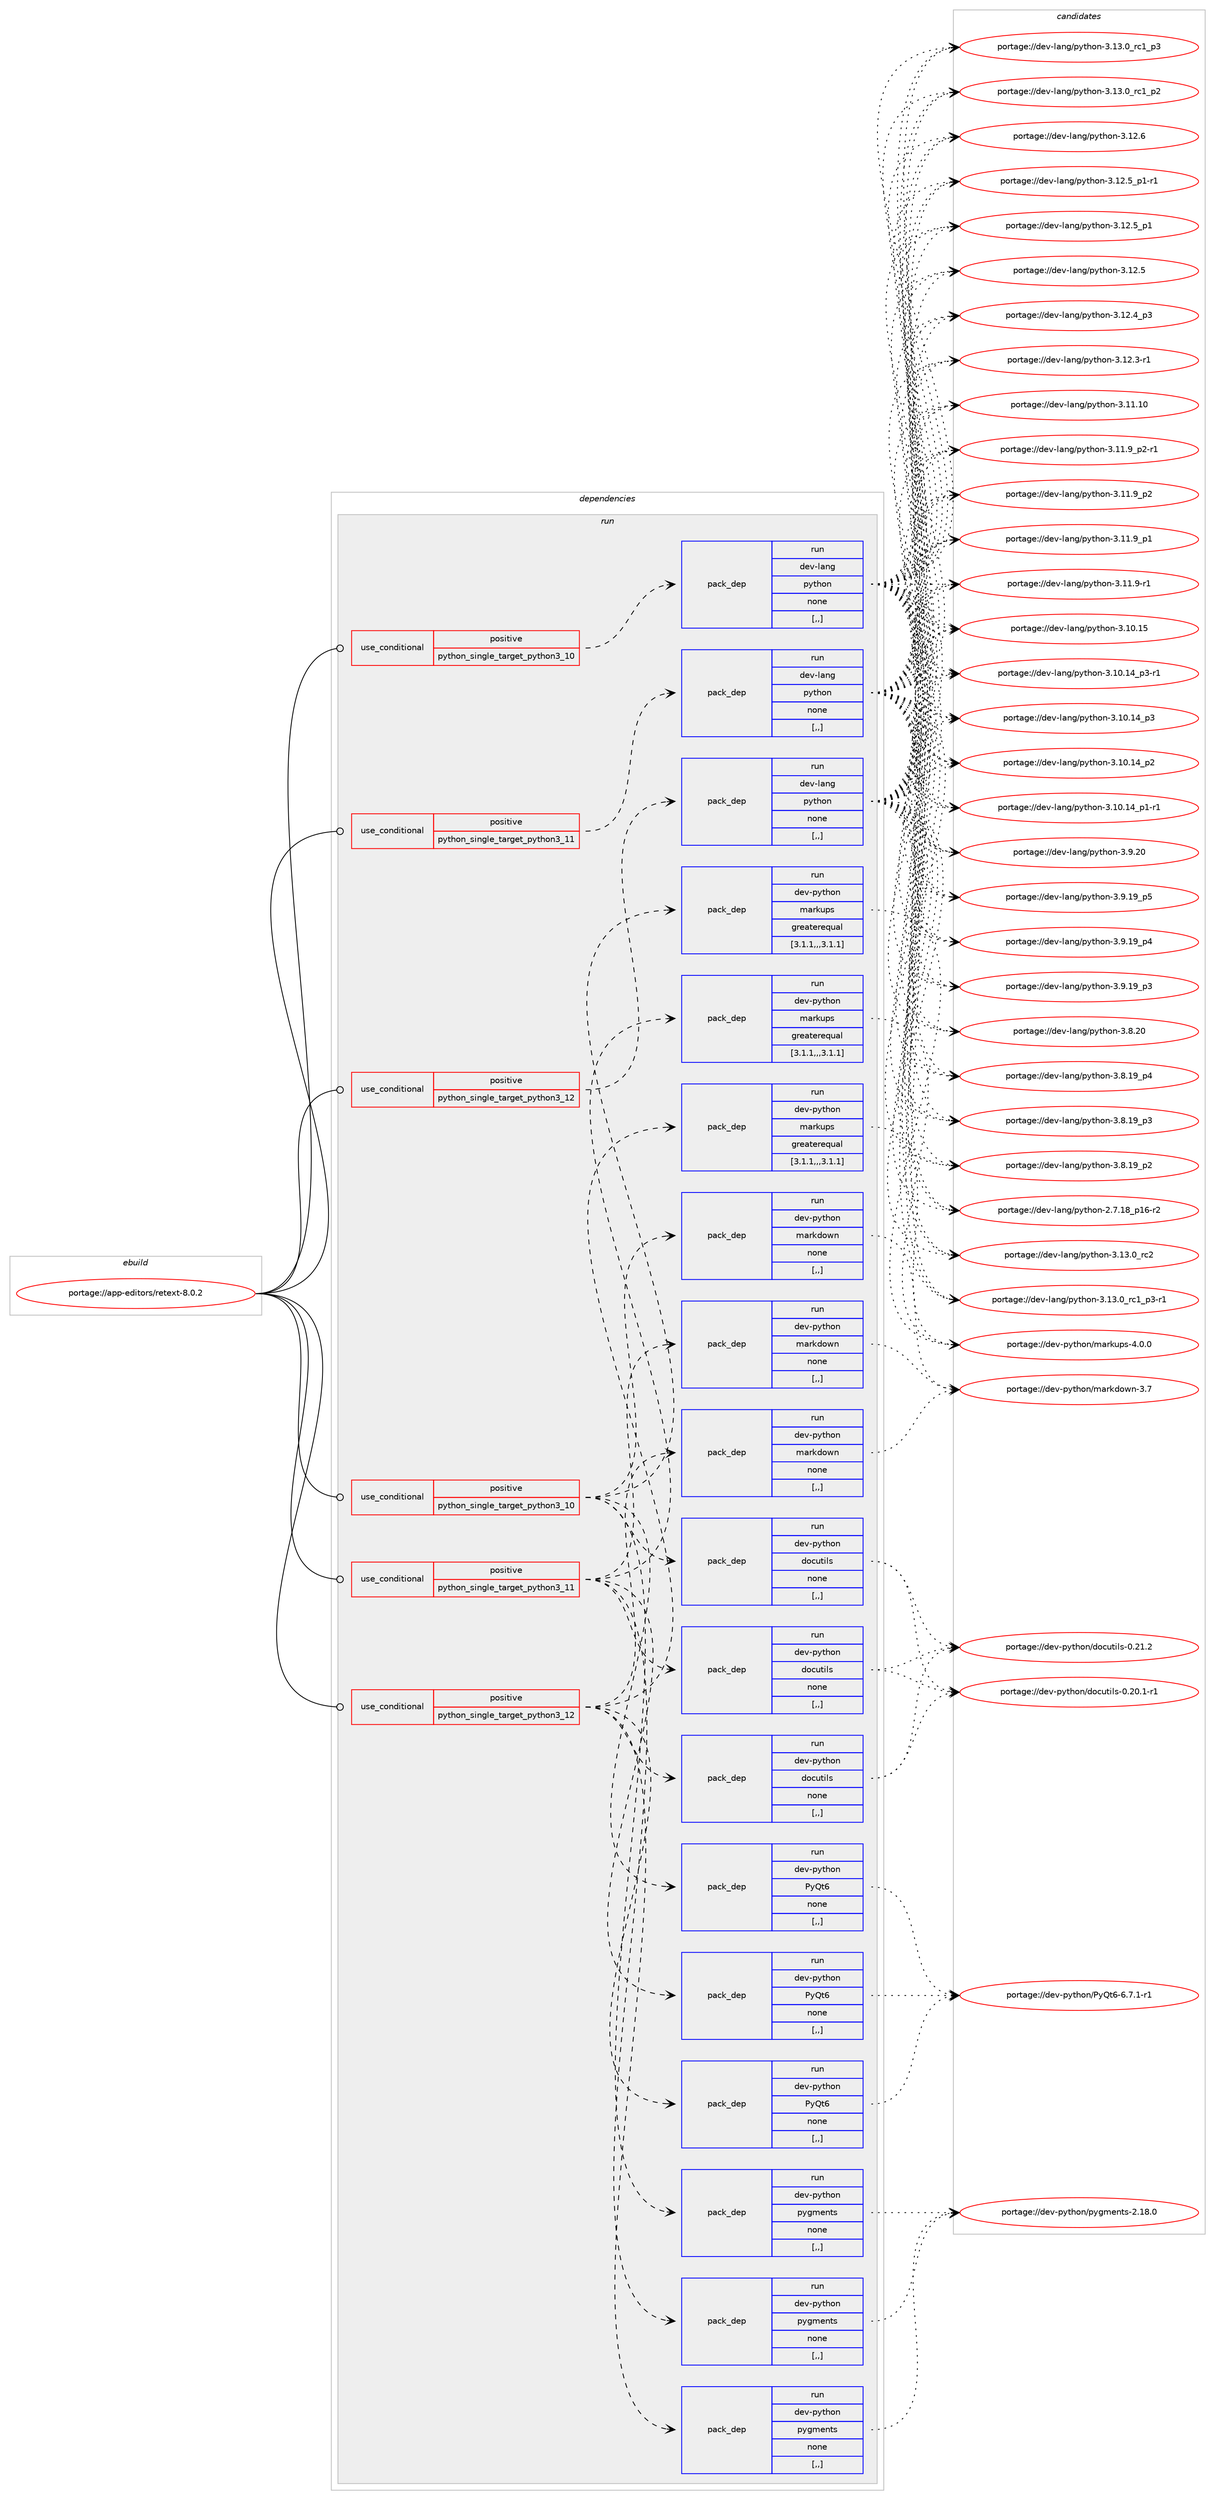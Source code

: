 digraph prolog {

# *************
# Graph options
# *************

newrank=true;
concentrate=true;
compound=true;
graph [rankdir=LR,fontname=Helvetica,fontsize=10,ranksep=1.5];#, ranksep=2.5, nodesep=0.2];
edge  [arrowhead=vee];
node  [fontname=Helvetica,fontsize=10];

# **********
# The ebuild
# **********

subgraph cluster_leftcol {
color=gray;
label=<<i>ebuild</i>>;
id [label="portage://app-editors/retext-8.0.2", color=red, width=4, href="../app-editors/retext-8.0.2.svg"];
}

# ****************
# The dependencies
# ****************

subgraph cluster_midcol {
color=gray;
label=<<i>dependencies</i>>;
subgraph cluster_compile {
fillcolor="#eeeeee";
style=filled;
label=<<i>compile</i>>;
}
subgraph cluster_compileandrun {
fillcolor="#eeeeee";
style=filled;
label=<<i>compile and run</i>>;
}
subgraph cluster_run {
fillcolor="#eeeeee";
style=filled;
label=<<i>run</i>>;
subgraph cond135578 {
dependency514490 [label=<<TABLE BORDER="0" CELLBORDER="1" CELLSPACING="0" CELLPADDING="4"><TR><TD ROWSPAN="3" CELLPADDING="10">use_conditional</TD></TR><TR><TD>positive</TD></TR><TR><TD>python_single_target_python3_10</TD></TR></TABLE>>, shape=none, color=red];
subgraph pack375192 {
dependency514491 [label=<<TABLE BORDER="0" CELLBORDER="1" CELLSPACING="0" CELLPADDING="4" WIDTH="220"><TR><TD ROWSPAN="6" CELLPADDING="30">pack_dep</TD></TR><TR><TD WIDTH="110">run</TD></TR><TR><TD>dev-lang</TD></TR><TR><TD>python</TD></TR><TR><TD>none</TD></TR><TR><TD>[,,]</TD></TR></TABLE>>, shape=none, color=blue];
}
dependency514490:e -> dependency514491:w [weight=20,style="dashed",arrowhead="vee"];
}
id:e -> dependency514490:w [weight=20,style="solid",arrowhead="odot"];
subgraph cond135579 {
dependency514492 [label=<<TABLE BORDER="0" CELLBORDER="1" CELLSPACING="0" CELLPADDING="4"><TR><TD ROWSPAN="3" CELLPADDING="10">use_conditional</TD></TR><TR><TD>positive</TD></TR><TR><TD>python_single_target_python3_10</TD></TR></TABLE>>, shape=none, color=red];
subgraph pack375193 {
dependency514493 [label=<<TABLE BORDER="0" CELLBORDER="1" CELLSPACING="0" CELLPADDING="4" WIDTH="220"><TR><TD ROWSPAN="6" CELLPADDING="30">pack_dep</TD></TR><TR><TD WIDTH="110">run</TD></TR><TR><TD>dev-python</TD></TR><TR><TD>docutils</TD></TR><TR><TD>none</TD></TR><TR><TD>[,,]</TD></TR></TABLE>>, shape=none, color=blue];
}
dependency514492:e -> dependency514493:w [weight=20,style="dashed",arrowhead="vee"];
subgraph pack375194 {
dependency514494 [label=<<TABLE BORDER="0" CELLBORDER="1" CELLSPACING="0" CELLPADDING="4" WIDTH="220"><TR><TD ROWSPAN="6" CELLPADDING="30">pack_dep</TD></TR><TR><TD WIDTH="110">run</TD></TR><TR><TD>dev-python</TD></TR><TR><TD>markdown</TD></TR><TR><TD>none</TD></TR><TR><TD>[,,]</TD></TR></TABLE>>, shape=none, color=blue];
}
dependency514492:e -> dependency514494:w [weight=20,style="dashed",arrowhead="vee"];
subgraph pack375195 {
dependency514495 [label=<<TABLE BORDER="0" CELLBORDER="1" CELLSPACING="0" CELLPADDING="4" WIDTH="220"><TR><TD ROWSPAN="6" CELLPADDING="30">pack_dep</TD></TR><TR><TD WIDTH="110">run</TD></TR><TR><TD>dev-python</TD></TR><TR><TD>markups</TD></TR><TR><TD>greaterequal</TD></TR><TR><TD>[3.1.1,,,3.1.1]</TD></TR></TABLE>>, shape=none, color=blue];
}
dependency514492:e -> dependency514495:w [weight=20,style="dashed",arrowhead="vee"];
subgraph pack375196 {
dependency514496 [label=<<TABLE BORDER="0" CELLBORDER="1" CELLSPACING="0" CELLPADDING="4" WIDTH="220"><TR><TD ROWSPAN="6" CELLPADDING="30">pack_dep</TD></TR><TR><TD WIDTH="110">run</TD></TR><TR><TD>dev-python</TD></TR><TR><TD>pygments</TD></TR><TR><TD>none</TD></TR><TR><TD>[,,]</TD></TR></TABLE>>, shape=none, color=blue];
}
dependency514492:e -> dependency514496:w [weight=20,style="dashed",arrowhead="vee"];
subgraph pack375197 {
dependency514497 [label=<<TABLE BORDER="0" CELLBORDER="1" CELLSPACING="0" CELLPADDING="4" WIDTH="220"><TR><TD ROWSPAN="6" CELLPADDING="30">pack_dep</TD></TR><TR><TD WIDTH="110">run</TD></TR><TR><TD>dev-python</TD></TR><TR><TD>PyQt6</TD></TR><TR><TD>none</TD></TR><TR><TD>[,,]</TD></TR></TABLE>>, shape=none, color=blue];
}
dependency514492:e -> dependency514497:w [weight=20,style="dashed",arrowhead="vee"];
}
id:e -> dependency514492:w [weight=20,style="solid",arrowhead="odot"];
subgraph cond135580 {
dependency514498 [label=<<TABLE BORDER="0" CELLBORDER="1" CELLSPACING="0" CELLPADDING="4"><TR><TD ROWSPAN="3" CELLPADDING="10">use_conditional</TD></TR><TR><TD>positive</TD></TR><TR><TD>python_single_target_python3_11</TD></TR></TABLE>>, shape=none, color=red];
subgraph pack375198 {
dependency514499 [label=<<TABLE BORDER="0" CELLBORDER="1" CELLSPACING="0" CELLPADDING="4" WIDTH="220"><TR><TD ROWSPAN="6" CELLPADDING="30">pack_dep</TD></TR><TR><TD WIDTH="110">run</TD></TR><TR><TD>dev-lang</TD></TR><TR><TD>python</TD></TR><TR><TD>none</TD></TR><TR><TD>[,,]</TD></TR></TABLE>>, shape=none, color=blue];
}
dependency514498:e -> dependency514499:w [weight=20,style="dashed",arrowhead="vee"];
}
id:e -> dependency514498:w [weight=20,style="solid",arrowhead="odot"];
subgraph cond135581 {
dependency514500 [label=<<TABLE BORDER="0" CELLBORDER="1" CELLSPACING="0" CELLPADDING="4"><TR><TD ROWSPAN="3" CELLPADDING="10">use_conditional</TD></TR><TR><TD>positive</TD></TR><TR><TD>python_single_target_python3_11</TD></TR></TABLE>>, shape=none, color=red];
subgraph pack375199 {
dependency514501 [label=<<TABLE BORDER="0" CELLBORDER="1" CELLSPACING="0" CELLPADDING="4" WIDTH="220"><TR><TD ROWSPAN="6" CELLPADDING="30">pack_dep</TD></TR><TR><TD WIDTH="110">run</TD></TR><TR><TD>dev-python</TD></TR><TR><TD>docutils</TD></TR><TR><TD>none</TD></TR><TR><TD>[,,]</TD></TR></TABLE>>, shape=none, color=blue];
}
dependency514500:e -> dependency514501:w [weight=20,style="dashed",arrowhead="vee"];
subgraph pack375200 {
dependency514502 [label=<<TABLE BORDER="0" CELLBORDER="1" CELLSPACING="0" CELLPADDING="4" WIDTH="220"><TR><TD ROWSPAN="6" CELLPADDING="30">pack_dep</TD></TR><TR><TD WIDTH="110">run</TD></TR><TR><TD>dev-python</TD></TR><TR><TD>markdown</TD></TR><TR><TD>none</TD></TR><TR><TD>[,,]</TD></TR></TABLE>>, shape=none, color=blue];
}
dependency514500:e -> dependency514502:w [weight=20,style="dashed",arrowhead="vee"];
subgraph pack375201 {
dependency514503 [label=<<TABLE BORDER="0" CELLBORDER="1" CELLSPACING="0" CELLPADDING="4" WIDTH="220"><TR><TD ROWSPAN="6" CELLPADDING="30">pack_dep</TD></TR><TR><TD WIDTH="110">run</TD></TR><TR><TD>dev-python</TD></TR><TR><TD>markups</TD></TR><TR><TD>greaterequal</TD></TR><TR><TD>[3.1.1,,,3.1.1]</TD></TR></TABLE>>, shape=none, color=blue];
}
dependency514500:e -> dependency514503:w [weight=20,style="dashed",arrowhead="vee"];
subgraph pack375202 {
dependency514504 [label=<<TABLE BORDER="0" CELLBORDER="1" CELLSPACING="0" CELLPADDING="4" WIDTH="220"><TR><TD ROWSPAN="6" CELLPADDING="30">pack_dep</TD></TR><TR><TD WIDTH="110">run</TD></TR><TR><TD>dev-python</TD></TR><TR><TD>pygments</TD></TR><TR><TD>none</TD></TR><TR><TD>[,,]</TD></TR></TABLE>>, shape=none, color=blue];
}
dependency514500:e -> dependency514504:w [weight=20,style="dashed",arrowhead="vee"];
subgraph pack375203 {
dependency514505 [label=<<TABLE BORDER="0" CELLBORDER="1" CELLSPACING="0" CELLPADDING="4" WIDTH="220"><TR><TD ROWSPAN="6" CELLPADDING="30">pack_dep</TD></TR><TR><TD WIDTH="110">run</TD></TR><TR><TD>dev-python</TD></TR><TR><TD>PyQt6</TD></TR><TR><TD>none</TD></TR><TR><TD>[,,]</TD></TR></TABLE>>, shape=none, color=blue];
}
dependency514500:e -> dependency514505:w [weight=20,style="dashed",arrowhead="vee"];
}
id:e -> dependency514500:w [weight=20,style="solid",arrowhead="odot"];
subgraph cond135582 {
dependency514506 [label=<<TABLE BORDER="0" CELLBORDER="1" CELLSPACING="0" CELLPADDING="4"><TR><TD ROWSPAN="3" CELLPADDING="10">use_conditional</TD></TR><TR><TD>positive</TD></TR><TR><TD>python_single_target_python3_12</TD></TR></TABLE>>, shape=none, color=red];
subgraph pack375204 {
dependency514507 [label=<<TABLE BORDER="0" CELLBORDER="1" CELLSPACING="0" CELLPADDING="4" WIDTH="220"><TR><TD ROWSPAN="6" CELLPADDING="30">pack_dep</TD></TR><TR><TD WIDTH="110">run</TD></TR><TR><TD>dev-lang</TD></TR><TR><TD>python</TD></TR><TR><TD>none</TD></TR><TR><TD>[,,]</TD></TR></TABLE>>, shape=none, color=blue];
}
dependency514506:e -> dependency514507:w [weight=20,style="dashed",arrowhead="vee"];
}
id:e -> dependency514506:w [weight=20,style="solid",arrowhead="odot"];
subgraph cond135583 {
dependency514508 [label=<<TABLE BORDER="0" CELLBORDER="1" CELLSPACING="0" CELLPADDING="4"><TR><TD ROWSPAN="3" CELLPADDING="10">use_conditional</TD></TR><TR><TD>positive</TD></TR><TR><TD>python_single_target_python3_12</TD></TR></TABLE>>, shape=none, color=red];
subgraph pack375205 {
dependency514509 [label=<<TABLE BORDER="0" CELLBORDER="1" CELLSPACING="0" CELLPADDING="4" WIDTH="220"><TR><TD ROWSPAN="6" CELLPADDING="30">pack_dep</TD></TR><TR><TD WIDTH="110">run</TD></TR><TR><TD>dev-python</TD></TR><TR><TD>docutils</TD></TR><TR><TD>none</TD></TR><TR><TD>[,,]</TD></TR></TABLE>>, shape=none, color=blue];
}
dependency514508:e -> dependency514509:w [weight=20,style="dashed",arrowhead="vee"];
subgraph pack375206 {
dependency514510 [label=<<TABLE BORDER="0" CELLBORDER="1" CELLSPACING="0" CELLPADDING="4" WIDTH="220"><TR><TD ROWSPAN="6" CELLPADDING="30">pack_dep</TD></TR><TR><TD WIDTH="110">run</TD></TR><TR><TD>dev-python</TD></TR><TR><TD>markdown</TD></TR><TR><TD>none</TD></TR><TR><TD>[,,]</TD></TR></TABLE>>, shape=none, color=blue];
}
dependency514508:e -> dependency514510:w [weight=20,style="dashed",arrowhead="vee"];
subgraph pack375207 {
dependency514511 [label=<<TABLE BORDER="0" CELLBORDER="1" CELLSPACING="0" CELLPADDING="4" WIDTH="220"><TR><TD ROWSPAN="6" CELLPADDING="30">pack_dep</TD></TR><TR><TD WIDTH="110">run</TD></TR><TR><TD>dev-python</TD></TR><TR><TD>markups</TD></TR><TR><TD>greaterequal</TD></TR><TR><TD>[3.1.1,,,3.1.1]</TD></TR></TABLE>>, shape=none, color=blue];
}
dependency514508:e -> dependency514511:w [weight=20,style="dashed",arrowhead="vee"];
subgraph pack375208 {
dependency514512 [label=<<TABLE BORDER="0" CELLBORDER="1" CELLSPACING="0" CELLPADDING="4" WIDTH="220"><TR><TD ROWSPAN="6" CELLPADDING="30">pack_dep</TD></TR><TR><TD WIDTH="110">run</TD></TR><TR><TD>dev-python</TD></TR><TR><TD>pygments</TD></TR><TR><TD>none</TD></TR><TR><TD>[,,]</TD></TR></TABLE>>, shape=none, color=blue];
}
dependency514508:e -> dependency514512:w [weight=20,style="dashed",arrowhead="vee"];
subgraph pack375209 {
dependency514513 [label=<<TABLE BORDER="0" CELLBORDER="1" CELLSPACING="0" CELLPADDING="4" WIDTH="220"><TR><TD ROWSPAN="6" CELLPADDING="30">pack_dep</TD></TR><TR><TD WIDTH="110">run</TD></TR><TR><TD>dev-python</TD></TR><TR><TD>PyQt6</TD></TR><TR><TD>none</TD></TR><TR><TD>[,,]</TD></TR></TABLE>>, shape=none, color=blue];
}
dependency514508:e -> dependency514513:w [weight=20,style="dashed",arrowhead="vee"];
}
id:e -> dependency514508:w [weight=20,style="solid",arrowhead="odot"];
}
}

# **************
# The candidates
# **************

subgraph cluster_choices {
rank=same;
color=gray;
label=<<i>candidates</i>>;

subgraph choice375192 {
color=black;
nodesep=1;
choice10010111845108971101034711212111610411111045514649514648951149950 [label="portage://dev-lang/python-3.13.0_rc2", color=red, width=4,href="../dev-lang/python-3.13.0_rc2.svg"];
choice1001011184510897110103471121211161041111104551464951464895114994995112514511449 [label="portage://dev-lang/python-3.13.0_rc1_p3-r1", color=red, width=4,href="../dev-lang/python-3.13.0_rc1_p3-r1.svg"];
choice100101118451089711010347112121116104111110455146495146489511499499511251 [label="portage://dev-lang/python-3.13.0_rc1_p3", color=red, width=4,href="../dev-lang/python-3.13.0_rc1_p3.svg"];
choice100101118451089711010347112121116104111110455146495146489511499499511250 [label="portage://dev-lang/python-3.13.0_rc1_p2", color=red, width=4,href="../dev-lang/python-3.13.0_rc1_p2.svg"];
choice10010111845108971101034711212111610411111045514649504654 [label="portage://dev-lang/python-3.12.6", color=red, width=4,href="../dev-lang/python-3.12.6.svg"];
choice1001011184510897110103471121211161041111104551464950465395112494511449 [label="portage://dev-lang/python-3.12.5_p1-r1", color=red, width=4,href="../dev-lang/python-3.12.5_p1-r1.svg"];
choice100101118451089711010347112121116104111110455146495046539511249 [label="portage://dev-lang/python-3.12.5_p1", color=red, width=4,href="../dev-lang/python-3.12.5_p1.svg"];
choice10010111845108971101034711212111610411111045514649504653 [label="portage://dev-lang/python-3.12.5", color=red, width=4,href="../dev-lang/python-3.12.5.svg"];
choice100101118451089711010347112121116104111110455146495046529511251 [label="portage://dev-lang/python-3.12.4_p3", color=red, width=4,href="../dev-lang/python-3.12.4_p3.svg"];
choice100101118451089711010347112121116104111110455146495046514511449 [label="portage://dev-lang/python-3.12.3-r1", color=red, width=4,href="../dev-lang/python-3.12.3-r1.svg"];
choice1001011184510897110103471121211161041111104551464949464948 [label="portage://dev-lang/python-3.11.10", color=red, width=4,href="../dev-lang/python-3.11.10.svg"];
choice1001011184510897110103471121211161041111104551464949465795112504511449 [label="portage://dev-lang/python-3.11.9_p2-r1", color=red, width=4,href="../dev-lang/python-3.11.9_p2-r1.svg"];
choice100101118451089711010347112121116104111110455146494946579511250 [label="portage://dev-lang/python-3.11.9_p2", color=red, width=4,href="../dev-lang/python-3.11.9_p2.svg"];
choice100101118451089711010347112121116104111110455146494946579511249 [label="portage://dev-lang/python-3.11.9_p1", color=red, width=4,href="../dev-lang/python-3.11.9_p1.svg"];
choice100101118451089711010347112121116104111110455146494946574511449 [label="portage://dev-lang/python-3.11.9-r1", color=red, width=4,href="../dev-lang/python-3.11.9-r1.svg"];
choice1001011184510897110103471121211161041111104551464948464953 [label="portage://dev-lang/python-3.10.15", color=red, width=4,href="../dev-lang/python-3.10.15.svg"];
choice100101118451089711010347112121116104111110455146494846495295112514511449 [label="portage://dev-lang/python-3.10.14_p3-r1", color=red, width=4,href="../dev-lang/python-3.10.14_p3-r1.svg"];
choice10010111845108971101034711212111610411111045514649484649529511251 [label="portage://dev-lang/python-3.10.14_p3", color=red, width=4,href="../dev-lang/python-3.10.14_p3.svg"];
choice10010111845108971101034711212111610411111045514649484649529511250 [label="portage://dev-lang/python-3.10.14_p2", color=red, width=4,href="../dev-lang/python-3.10.14_p2.svg"];
choice100101118451089711010347112121116104111110455146494846495295112494511449 [label="portage://dev-lang/python-3.10.14_p1-r1", color=red, width=4,href="../dev-lang/python-3.10.14_p1-r1.svg"];
choice10010111845108971101034711212111610411111045514657465048 [label="portage://dev-lang/python-3.9.20", color=red, width=4,href="../dev-lang/python-3.9.20.svg"];
choice100101118451089711010347112121116104111110455146574649579511253 [label="portage://dev-lang/python-3.9.19_p5", color=red, width=4,href="../dev-lang/python-3.9.19_p5.svg"];
choice100101118451089711010347112121116104111110455146574649579511252 [label="portage://dev-lang/python-3.9.19_p4", color=red, width=4,href="../dev-lang/python-3.9.19_p4.svg"];
choice100101118451089711010347112121116104111110455146574649579511251 [label="portage://dev-lang/python-3.9.19_p3", color=red, width=4,href="../dev-lang/python-3.9.19_p3.svg"];
choice10010111845108971101034711212111610411111045514656465048 [label="portage://dev-lang/python-3.8.20", color=red, width=4,href="../dev-lang/python-3.8.20.svg"];
choice100101118451089711010347112121116104111110455146564649579511252 [label="portage://dev-lang/python-3.8.19_p4", color=red, width=4,href="../dev-lang/python-3.8.19_p4.svg"];
choice100101118451089711010347112121116104111110455146564649579511251 [label="portage://dev-lang/python-3.8.19_p3", color=red, width=4,href="../dev-lang/python-3.8.19_p3.svg"];
choice100101118451089711010347112121116104111110455146564649579511250 [label="portage://dev-lang/python-3.8.19_p2", color=red, width=4,href="../dev-lang/python-3.8.19_p2.svg"];
choice100101118451089711010347112121116104111110455046554649569511249544511450 [label="portage://dev-lang/python-2.7.18_p16-r2", color=red, width=4,href="../dev-lang/python-2.7.18_p16-r2.svg"];
dependency514491:e -> choice10010111845108971101034711212111610411111045514649514648951149950:w [style=dotted,weight="100"];
dependency514491:e -> choice1001011184510897110103471121211161041111104551464951464895114994995112514511449:w [style=dotted,weight="100"];
dependency514491:e -> choice100101118451089711010347112121116104111110455146495146489511499499511251:w [style=dotted,weight="100"];
dependency514491:e -> choice100101118451089711010347112121116104111110455146495146489511499499511250:w [style=dotted,weight="100"];
dependency514491:e -> choice10010111845108971101034711212111610411111045514649504654:w [style=dotted,weight="100"];
dependency514491:e -> choice1001011184510897110103471121211161041111104551464950465395112494511449:w [style=dotted,weight="100"];
dependency514491:e -> choice100101118451089711010347112121116104111110455146495046539511249:w [style=dotted,weight="100"];
dependency514491:e -> choice10010111845108971101034711212111610411111045514649504653:w [style=dotted,weight="100"];
dependency514491:e -> choice100101118451089711010347112121116104111110455146495046529511251:w [style=dotted,weight="100"];
dependency514491:e -> choice100101118451089711010347112121116104111110455146495046514511449:w [style=dotted,weight="100"];
dependency514491:e -> choice1001011184510897110103471121211161041111104551464949464948:w [style=dotted,weight="100"];
dependency514491:e -> choice1001011184510897110103471121211161041111104551464949465795112504511449:w [style=dotted,weight="100"];
dependency514491:e -> choice100101118451089711010347112121116104111110455146494946579511250:w [style=dotted,weight="100"];
dependency514491:e -> choice100101118451089711010347112121116104111110455146494946579511249:w [style=dotted,weight="100"];
dependency514491:e -> choice100101118451089711010347112121116104111110455146494946574511449:w [style=dotted,weight="100"];
dependency514491:e -> choice1001011184510897110103471121211161041111104551464948464953:w [style=dotted,weight="100"];
dependency514491:e -> choice100101118451089711010347112121116104111110455146494846495295112514511449:w [style=dotted,weight="100"];
dependency514491:e -> choice10010111845108971101034711212111610411111045514649484649529511251:w [style=dotted,weight="100"];
dependency514491:e -> choice10010111845108971101034711212111610411111045514649484649529511250:w [style=dotted,weight="100"];
dependency514491:e -> choice100101118451089711010347112121116104111110455146494846495295112494511449:w [style=dotted,weight="100"];
dependency514491:e -> choice10010111845108971101034711212111610411111045514657465048:w [style=dotted,weight="100"];
dependency514491:e -> choice100101118451089711010347112121116104111110455146574649579511253:w [style=dotted,weight="100"];
dependency514491:e -> choice100101118451089711010347112121116104111110455146574649579511252:w [style=dotted,weight="100"];
dependency514491:e -> choice100101118451089711010347112121116104111110455146574649579511251:w [style=dotted,weight="100"];
dependency514491:e -> choice10010111845108971101034711212111610411111045514656465048:w [style=dotted,weight="100"];
dependency514491:e -> choice100101118451089711010347112121116104111110455146564649579511252:w [style=dotted,weight="100"];
dependency514491:e -> choice100101118451089711010347112121116104111110455146564649579511251:w [style=dotted,weight="100"];
dependency514491:e -> choice100101118451089711010347112121116104111110455146564649579511250:w [style=dotted,weight="100"];
dependency514491:e -> choice100101118451089711010347112121116104111110455046554649569511249544511450:w [style=dotted,weight="100"];
}
subgraph choice375193 {
color=black;
nodesep=1;
choice10010111845112121116104111110471001119911711610510811545484650494650 [label="portage://dev-python/docutils-0.21.2", color=red, width=4,href="../dev-python/docutils-0.21.2.svg"];
choice100101118451121211161041111104710011199117116105108115454846504846494511449 [label="portage://dev-python/docutils-0.20.1-r1", color=red, width=4,href="../dev-python/docutils-0.20.1-r1.svg"];
dependency514493:e -> choice10010111845112121116104111110471001119911711610510811545484650494650:w [style=dotted,weight="100"];
dependency514493:e -> choice100101118451121211161041111104710011199117116105108115454846504846494511449:w [style=dotted,weight="100"];
}
subgraph choice375194 {
color=black;
nodesep=1;
choice10010111845112121116104111110471099711410710011111911045514655 [label="portage://dev-python/markdown-3.7", color=red, width=4,href="../dev-python/markdown-3.7.svg"];
dependency514494:e -> choice10010111845112121116104111110471099711410710011111911045514655:w [style=dotted,weight="100"];
}
subgraph choice375195 {
color=black;
nodesep=1;
choice100101118451121211161041111104710997114107117112115455246484648 [label="portage://dev-python/markups-4.0.0", color=red, width=4,href="../dev-python/markups-4.0.0.svg"];
dependency514495:e -> choice100101118451121211161041111104710997114107117112115455246484648:w [style=dotted,weight="100"];
}
subgraph choice375196 {
color=black;
nodesep=1;
choice100101118451121211161041111104711212110310910111011611545504649564648 [label="portage://dev-python/pygments-2.18.0", color=red, width=4,href="../dev-python/pygments-2.18.0.svg"];
dependency514496:e -> choice100101118451121211161041111104711212110310910111011611545504649564648:w [style=dotted,weight="100"];
}
subgraph choice375197 {
color=black;
nodesep=1;
choice10010111845112121116104111110478012181116544554465546494511449 [label="portage://dev-python/PyQt6-6.7.1-r1", color=red, width=4,href="../dev-python/PyQt6-6.7.1-r1.svg"];
dependency514497:e -> choice10010111845112121116104111110478012181116544554465546494511449:w [style=dotted,weight="100"];
}
subgraph choice375198 {
color=black;
nodesep=1;
choice10010111845108971101034711212111610411111045514649514648951149950 [label="portage://dev-lang/python-3.13.0_rc2", color=red, width=4,href="../dev-lang/python-3.13.0_rc2.svg"];
choice1001011184510897110103471121211161041111104551464951464895114994995112514511449 [label="portage://dev-lang/python-3.13.0_rc1_p3-r1", color=red, width=4,href="../dev-lang/python-3.13.0_rc1_p3-r1.svg"];
choice100101118451089711010347112121116104111110455146495146489511499499511251 [label="portage://dev-lang/python-3.13.0_rc1_p3", color=red, width=4,href="../dev-lang/python-3.13.0_rc1_p3.svg"];
choice100101118451089711010347112121116104111110455146495146489511499499511250 [label="portage://dev-lang/python-3.13.0_rc1_p2", color=red, width=4,href="../dev-lang/python-3.13.0_rc1_p2.svg"];
choice10010111845108971101034711212111610411111045514649504654 [label="portage://dev-lang/python-3.12.6", color=red, width=4,href="../dev-lang/python-3.12.6.svg"];
choice1001011184510897110103471121211161041111104551464950465395112494511449 [label="portage://dev-lang/python-3.12.5_p1-r1", color=red, width=4,href="../dev-lang/python-3.12.5_p1-r1.svg"];
choice100101118451089711010347112121116104111110455146495046539511249 [label="portage://dev-lang/python-3.12.5_p1", color=red, width=4,href="../dev-lang/python-3.12.5_p1.svg"];
choice10010111845108971101034711212111610411111045514649504653 [label="portage://dev-lang/python-3.12.5", color=red, width=4,href="../dev-lang/python-3.12.5.svg"];
choice100101118451089711010347112121116104111110455146495046529511251 [label="portage://dev-lang/python-3.12.4_p3", color=red, width=4,href="../dev-lang/python-3.12.4_p3.svg"];
choice100101118451089711010347112121116104111110455146495046514511449 [label="portage://dev-lang/python-3.12.3-r1", color=red, width=4,href="../dev-lang/python-3.12.3-r1.svg"];
choice1001011184510897110103471121211161041111104551464949464948 [label="portage://dev-lang/python-3.11.10", color=red, width=4,href="../dev-lang/python-3.11.10.svg"];
choice1001011184510897110103471121211161041111104551464949465795112504511449 [label="portage://dev-lang/python-3.11.9_p2-r1", color=red, width=4,href="../dev-lang/python-3.11.9_p2-r1.svg"];
choice100101118451089711010347112121116104111110455146494946579511250 [label="portage://dev-lang/python-3.11.9_p2", color=red, width=4,href="../dev-lang/python-3.11.9_p2.svg"];
choice100101118451089711010347112121116104111110455146494946579511249 [label="portage://dev-lang/python-3.11.9_p1", color=red, width=4,href="../dev-lang/python-3.11.9_p1.svg"];
choice100101118451089711010347112121116104111110455146494946574511449 [label="portage://dev-lang/python-3.11.9-r1", color=red, width=4,href="../dev-lang/python-3.11.9-r1.svg"];
choice1001011184510897110103471121211161041111104551464948464953 [label="portage://dev-lang/python-3.10.15", color=red, width=4,href="../dev-lang/python-3.10.15.svg"];
choice100101118451089711010347112121116104111110455146494846495295112514511449 [label="portage://dev-lang/python-3.10.14_p3-r1", color=red, width=4,href="../dev-lang/python-3.10.14_p3-r1.svg"];
choice10010111845108971101034711212111610411111045514649484649529511251 [label="portage://dev-lang/python-3.10.14_p3", color=red, width=4,href="../dev-lang/python-3.10.14_p3.svg"];
choice10010111845108971101034711212111610411111045514649484649529511250 [label="portage://dev-lang/python-3.10.14_p2", color=red, width=4,href="../dev-lang/python-3.10.14_p2.svg"];
choice100101118451089711010347112121116104111110455146494846495295112494511449 [label="portage://dev-lang/python-3.10.14_p1-r1", color=red, width=4,href="../dev-lang/python-3.10.14_p1-r1.svg"];
choice10010111845108971101034711212111610411111045514657465048 [label="portage://dev-lang/python-3.9.20", color=red, width=4,href="../dev-lang/python-3.9.20.svg"];
choice100101118451089711010347112121116104111110455146574649579511253 [label="portage://dev-lang/python-3.9.19_p5", color=red, width=4,href="../dev-lang/python-3.9.19_p5.svg"];
choice100101118451089711010347112121116104111110455146574649579511252 [label="portage://dev-lang/python-3.9.19_p4", color=red, width=4,href="../dev-lang/python-3.9.19_p4.svg"];
choice100101118451089711010347112121116104111110455146574649579511251 [label="portage://dev-lang/python-3.9.19_p3", color=red, width=4,href="../dev-lang/python-3.9.19_p3.svg"];
choice10010111845108971101034711212111610411111045514656465048 [label="portage://dev-lang/python-3.8.20", color=red, width=4,href="../dev-lang/python-3.8.20.svg"];
choice100101118451089711010347112121116104111110455146564649579511252 [label="portage://dev-lang/python-3.8.19_p4", color=red, width=4,href="../dev-lang/python-3.8.19_p4.svg"];
choice100101118451089711010347112121116104111110455146564649579511251 [label="portage://dev-lang/python-3.8.19_p3", color=red, width=4,href="../dev-lang/python-3.8.19_p3.svg"];
choice100101118451089711010347112121116104111110455146564649579511250 [label="portage://dev-lang/python-3.8.19_p2", color=red, width=4,href="../dev-lang/python-3.8.19_p2.svg"];
choice100101118451089711010347112121116104111110455046554649569511249544511450 [label="portage://dev-lang/python-2.7.18_p16-r2", color=red, width=4,href="../dev-lang/python-2.7.18_p16-r2.svg"];
dependency514499:e -> choice10010111845108971101034711212111610411111045514649514648951149950:w [style=dotted,weight="100"];
dependency514499:e -> choice1001011184510897110103471121211161041111104551464951464895114994995112514511449:w [style=dotted,weight="100"];
dependency514499:e -> choice100101118451089711010347112121116104111110455146495146489511499499511251:w [style=dotted,weight="100"];
dependency514499:e -> choice100101118451089711010347112121116104111110455146495146489511499499511250:w [style=dotted,weight="100"];
dependency514499:e -> choice10010111845108971101034711212111610411111045514649504654:w [style=dotted,weight="100"];
dependency514499:e -> choice1001011184510897110103471121211161041111104551464950465395112494511449:w [style=dotted,weight="100"];
dependency514499:e -> choice100101118451089711010347112121116104111110455146495046539511249:w [style=dotted,weight="100"];
dependency514499:e -> choice10010111845108971101034711212111610411111045514649504653:w [style=dotted,weight="100"];
dependency514499:e -> choice100101118451089711010347112121116104111110455146495046529511251:w [style=dotted,weight="100"];
dependency514499:e -> choice100101118451089711010347112121116104111110455146495046514511449:w [style=dotted,weight="100"];
dependency514499:e -> choice1001011184510897110103471121211161041111104551464949464948:w [style=dotted,weight="100"];
dependency514499:e -> choice1001011184510897110103471121211161041111104551464949465795112504511449:w [style=dotted,weight="100"];
dependency514499:e -> choice100101118451089711010347112121116104111110455146494946579511250:w [style=dotted,weight="100"];
dependency514499:e -> choice100101118451089711010347112121116104111110455146494946579511249:w [style=dotted,weight="100"];
dependency514499:e -> choice100101118451089711010347112121116104111110455146494946574511449:w [style=dotted,weight="100"];
dependency514499:e -> choice1001011184510897110103471121211161041111104551464948464953:w [style=dotted,weight="100"];
dependency514499:e -> choice100101118451089711010347112121116104111110455146494846495295112514511449:w [style=dotted,weight="100"];
dependency514499:e -> choice10010111845108971101034711212111610411111045514649484649529511251:w [style=dotted,weight="100"];
dependency514499:e -> choice10010111845108971101034711212111610411111045514649484649529511250:w [style=dotted,weight="100"];
dependency514499:e -> choice100101118451089711010347112121116104111110455146494846495295112494511449:w [style=dotted,weight="100"];
dependency514499:e -> choice10010111845108971101034711212111610411111045514657465048:w [style=dotted,weight="100"];
dependency514499:e -> choice100101118451089711010347112121116104111110455146574649579511253:w [style=dotted,weight="100"];
dependency514499:e -> choice100101118451089711010347112121116104111110455146574649579511252:w [style=dotted,weight="100"];
dependency514499:e -> choice100101118451089711010347112121116104111110455146574649579511251:w [style=dotted,weight="100"];
dependency514499:e -> choice10010111845108971101034711212111610411111045514656465048:w [style=dotted,weight="100"];
dependency514499:e -> choice100101118451089711010347112121116104111110455146564649579511252:w [style=dotted,weight="100"];
dependency514499:e -> choice100101118451089711010347112121116104111110455146564649579511251:w [style=dotted,weight="100"];
dependency514499:e -> choice100101118451089711010347112121116104111110455146564649579511250:w [style=dotted,weight="100"];
dependency514499:e -> choice100101118451089711010347112121116104111110455046554649569511249544511450:w [style=dotted,weight="100"];
}
subgraph choice375199 {
color=black;
nodesep=1;
choice10010111845112121116104111110471001119911711610510811545484650494650 [label="portage://dev-python/docutils-0.21.2", color=red, width=4,href="../dev-python/docutils-0.21.2.svg"];
choice100101118451121211161041111104710011199117116105108115454846504846494511449 [label="portage://dev-python/docutils-0.20.1-r1", color=red, width=4,href="../dev-python/docutils-0.20.1-r1.svg"];
dependency514501:e -> choice10010111845112121116104111110471001119911711610510811545484650494650:w [style=dotted,weight="100"];
dependency514501:e -> choice100101118451121211161041111104710011199117116105108115454846504846494511449:w [style=dotted,weight="100"];
}
subgraph choice375200 {
color=black;
nodesep=1;
choice10010111845112121116104111110471099711410710011111911045514655 [label="portage://dev-python/markdown-3.7", color=red, width=4,href="../dev-python/markdown-3.7.svg"];
dependency514502:e -> choice10010111845112121116104111110471099711410710011111911045514655:w [style=dotted,weight="100"];
}
subgraph choice375201 {
color=black;
nodesep=1;
choice100101118451121211161041111104710997114107117112115455246484648 [label="portage://dev-python/markups-4.0.0", color=red, width=4,href="../dev-python/markups-4.0.0.svg"];
dependency514503:e -> choice100101118451121211161041111104710997114107117112115455246484648:w [style=dotted,weight="100"];
}
subgraph choice375202 {
color=black;
nodesep=1;
choice100101118451121211161041111104711212110310910111011611545504649564648 [label="portage://dev-python/pygments-2.18.0", color=red, width=4,href="../dev-python/pygments-2.18.0.svg"];
dependency514504:e -> choice100101118451121211161041111104711212110310910111011611545504649564648:w [style=dotted,weight="100"];
}
subgraph choice375203 {
color=black;
nodesep=1;
choice10010111845112121116104111110478012181116544554465546494511449 [label="portage://dev-python/PyQt6-6.7.1-r1", color=red, width=4,href="../dev-python/PyQt6-6.7.1-r1.svg"];
dependency514505:e -> choice10010111845112121116104111110478012181116544554465546494511449:w [style=dotted,weight="100"];
}
subgraph choice375204 {
color=black;
nodesep=1;
choice10010111845108971101034711212111610411111045514649514648951149950 [label="portage://dev-lang/python-3.13.0_rc2", color=red, width=4,href="../dev-lang/python-3.13.0_rc2.svg"];
choice1001011184510897110103471121211161041111104551464951464895114994995112514511449 [label="portage://dev-lang/python-3.13.0_rc1_p3-r1", color=red, width=4,href="../dev-lang/python-3.13.0_rc1_p3-r1.svg"];
choice100101118451089711010347112121116104111110455146495146489511499499511251 [label="portage://dev-lang/python-3.13.0_rc1_p3", color=red, width=4,href="../dev-lang/python-3.13.0_rc1_p3.svg"];
choice100101118451089711010347112121116104111110455146495146489511499499511250 [label="portage://dev-lang/python-3.13.0_rc1_p2", color=red, width=4,href="../dev-lang/python-3.13.0_rc1_p2.svg"];
choice10010111845108971101034711212111610411111045514649504654 [label="portage://dev-lang/python-3.12.6", color=red, width=4,href="../dev-lang/python-3.12.6.svg"];
choice1001011184510897110103471121211161041111104551464950465395112494511449 [label="portage://dev-lang/python-3.12.5_p1-r1", color=red, width=4,href="../dev-lang/python-3.12.5_p1-r1.svg"];
choice100101118451089711010347112121116104111110455146495046539511249 [label="portage://dev-lang/python-3.12.5_p1", color=red, width=4,href="../dev-lang/python-3.12.5_p1.svg"];
choice10010111845108971101034711212111610411111045514649504653 [label="portage://dev-lang/python-3.12.5", color=red, width=4,href="../dev-lang/python-3.12.5.svg"];
choice100101118451089711010347112121116104111110455146495046529511251 [label="portage://dev-lang/python-3.12.4_p3", color=red, width=4,href="../dev-lang/python-3.12.4_p3.svg"];
choice100101118451089711010347112121116104111110455146495046514511449 [label="portage://dev-lang/python-3.12.3-r1", color=red, width=4,href="../dev-lang/python-3.12.3-r1.svg"];
choice1001011184510897110103471121211161041111104551464949464948 [label="portage://dev-lang/python-3.11.10", color=red, width=4,href="../dev-lang/python-3.11.10.svg"];
choice1001011184510897110103471121211161041111104551464949465795112504511449 [label="portage://dev-lang/python-3.11.9_p2-r1", color=red, width=4,href="../dev-lang/python-3.11.9_p2-r1.svg"];
choice100101118451089711010347112121116104111110455146494946579511250 [label="portage://dev-lang/python-3.11.9_p2", color=red, width=4,href="../dev-lang/python-3.11.9_p2.svg"];
choice100101118451089711010347112121116104111110455146494946579511249 [label="portage://dev-lang/python-3.11.9_p1", color=red, width=4,href="../dev-lang/python-3.11.9_p1.svg"];
choice100101118451089711010347112121116104111110455146494946574511449 [label="portage://dev-lang/python-3.11.9-r1", color=red, width=4,href="../dev-lang/python-3.11.9-r1.svg"];
choice1001011184510897110103471121211161041111104551464948464953 [label="portage://dev-lang/python-3.10.15", color=red, width=4,href="../dev-lang/python-3.10.15.svg"];
choice100101118451089711010347112121116104111110455146494846495295112514511449 [label="portage://dev-lang/python-3.10.14_p3-r1", color=red, width=4,href="../dev-lang/python-3.10.14_p3-r1.svg"];
choice10010111845108971101034711212111610411111045514649484649529511251 [label="portage://dev-lang/python-3.10.14_p3", color=red, width=4,href="../dev-lang/python-3.10.14_p3.svg"];
choice10010111845108971101034711212111610411111045514649484649529511250 [label="portage://dev-lang/python-3.10.14_p2", color=red, width=4,href="../dev-lang/python-3.10.14_p2.svg"];
choice100101118451089711010347112121116104111110455146494846495295112494511449 [label="portage://dev-lang/python-3.10.14_p1-r1", color=red, width=4,href="../dev-lang/python-3.10.14_p1-r1.svg"];
choice10010111845108971101034711212111610411111045514657465048 [label="portage://dev-lang/python-3.9.20", color=red, width=4,href="../dev-lang/python-3.9.20.svg"];
choice100101118451089711010347112121116104111110455146574649579511253 [label="portage://dev-lang/python-3.9.19_p5", color=red, width=4,href="../dev-lang/python-3.9.19_p5.svg"];
choice100101118451089711010347112121116104111110455146574649579511252 [label="portage://dev-lang/python-3.9.19_p4", color=red, width=4,href="../dev-lang/python-3.9.19_p4.svg"];
choice100101118451089711010347112121116104111110455146574649579511251 [label="portage://dev-lang/python-3.9.19_p3", color=red, width=4,href="../dev-lang/python-3.9.19_p3.svg"];
choice10010111845108971101034711212111610411111045514656465048 [label="portage://dev-lang/python-3.8.20", color=red, width=4,href="../dev-lang/python-3.8.20.svg"];
choice100101118451089711010347112121116104111110455146564649579511252 [label="portage://dev-lang/python-3.8.19_p4", color=red, width=4,href="../dev-lang/python-3.8.19_p4.svg"];
choice100101118451089711010347112121116104111110455146564649579511251 [label="portage://dev-lang/python-3.8.19_p3", color=red, width=4,href="../dev-lang/python-3.8.19_p3.svg"];
choice100101118451089711010347112121116104111110455146564649579511250 [label="portage://dev-lang/python-3.8.19_p2", color=red, width=4,href="../dev-lang/python-3.8.19_p2.svg"];
choice100101118451089711010347112121116104111110455046554649569511249544511450 [label="portage://dev-lang/python-2.7.18_p16-r2", color=red, width=4,href="../dev-lang/python-2.7.18_p16-r2.svg"];
dependency514507:e -> choice10010111845108971101034711212111610411111045514649514648951149950:w [style=dotted,weight="100"];
dependency514507:e -> choice1001011184510897110103471121211161041111104551464951464895114994995112514511449:w [style=dotted,weight="100"];
dependency514507:e -> choice100101118451089711010347112121116104111110455146495146489511499499511251:w [style=dotted,weight="100"];
dependency514507:e -> choice100101118451089711010347112121116104111110455146495146489511499499511250:w [style=dotted,weight="100"];
dependency514507:e -> choice10010111845108971101034711212111610411111045514649504654:w [style=dotted,weight="100"];
dependency514507:e -> choice1001011184510897110103471121211161041111104551464950465395112494511449:w [style=dotted,weight="100"];
dependency514507:e -> choice100101118451089711010347112121116104111110455146495046539511249:w [style=dotted,weight="100"];
dependency514507:e -> choice10010111845108971101034711212111610411111045514649504653:w [style=dotted,weight="100"];
dependency514507:e -> choice100101118451089711010347112121116104111110455146495046529511251:w [style=dotted,weight="100"];
dependency514507:e -> choice100101118451089711010347112121116104111110455146495046514511449:w [style=dotted,weight="100"];
dependency514507:e -> choice1001011184510897110103471121211161041111104551464949464948:w [style=dotted,weight="100"];
dependency514507:e -> choice1001011184510897110103471121211161041111104551464949465795112504511449:w [style=dotted,weight="100"];
dependency514507:e -> choice100101118451089711010347112121116104111110455146494946579511250:w [style=dotted,weight="100"];
dependency514507:e -> choice100101118451089711010347112121116104111110455146494946579511249:w [style=dotted,weight="100"];
dependency514507:e -> choice100101118451089711010347112121116104111110455146494946574511449:w [style=dotted,weight="100"];
dependency514507:e -> choice1001011184510897110103471121211161041111104551464948464953:w [style=dotted,weight="100"];
dependency514507:e -> choice100101118451089711010347112121116104111110455146494846495295112514511449:w [style=dotted,weight="100"];
dependency514507:e -> choice10010111845108971101034711212111610411111045514649484649529511251:w [style=dotted,weight="100"];
dependency514507:e -> choice10010111845108971101034711212111610411111045514649484649529511250:w [style=dotted,weight="100"];
dependency514507:e -> choice100101118451089711010347112121116104111110455146494846495295112494511449:w [style=dotted,weight="100"];
dependency514507:e -> choice10010111845108971101034711212111610411111045514657465048:w [style=dotted,weight="100"];
dependency514507:e -> choice100101118451089711010347112121116104111110455146574649579511253:w [style=dotted,weight="100"];
dependency514507:e -> choice100101118451089711010347112121116104111110455146574649579511252:w [style=dotted,weight="100"];
dependency514507:e -> choice100101118451089711010347112121116104111110455146574649579511251:w [style=dotted,weight="100"];
dependency514507:e -> choice10010111845108971101034711212111610411111045514656465048:w [style=dotted,weight="100"];
dependency514507:e -> choice100101118451089711010347112121116104111110455146564649579511252:w [style=dotted,weight="100"];
dependency514507:e -> choice100101118451089711010347112121116104111110455146564649579511251:w [style=dotted,weight="100"];
dependency514507:e -> choice100101118451089711010347112121116104111110455146564649579511250:w [style=dotted,weight="100"];
dependency514507:e -> choice100101118451089711010347112121116104111110455046554649569511249544511450:w [style=dotted,weight="100"];
}
subgraph choice375205 {
color=black;
nodesep=1;
choice10010111845112121116104111110471001119911711610510811545484650494650 [label="portage://dev-python/docutils-0.21.2", color=red, width=4,href="../dev-python/docutils-0.21.2.svg"];
choice100101118451121211161041111104710011199117116105108115454846504846494511449 [label="portage://dev-python/docutils-0.20.1-r1", color=red, width=4,href="../dev-python/docutils-0.20.1-r1.svg"];
dependency514509:e -> choice10010111845112121116104111110471001119911711610510811545484650494650:w [style=dotted,weight="100"];
dependency514509:e -> choice100101118451121211161041111104710011199117116105108115454846504846494511449:w [style=dotted,weight="100"];
}
subgraph choice375206 {
color=black;
nodesep=1;
choice10010111845112121116104111110471099711410710011111911045514655 [label="portage://dev-python/markdown-3.7", color=red, width=4,href="../dev-python/markdown-3.7.svg"];
dependency514510:e -> choice10010111845112121116104111110471099711410710011111911045514655:w [style=dotted,weight="100"];
}
subgraph choice375207 {
color=black;
nodesep=1;
choice100101118451121211161041111104710997114107117112115455246484648 [label="portage://dev-python/markups-4.0.0", color=red, width=4,href="../dev-python/markups-4.0.0.svg"];
dependency514511:e -> choice100101118451121211161041111104710997114107117112115455246484648:w [style=dotted,weight="100"];
}
subgraph choice375208 {
color=black;
nodesep=1;
choice100101118451121211161041111104711212110310910111011611545504649564648 [label="portage://dev-python/pygments-2.18.0", color=red, width=4,href="../dev-python/pygments-2.18.0.svg"];
dependency514512:e -> choice100101118451121211161041111104711212110310910111011611545504649564648:w [style=dotted,weight="100"];
}
subgraph choice375209 {
color=black;
nodesep=1;
choice10010111845112121116104111110478012181116544554465546494511449 [label="portage://dev-python/PyQt6-6.7.1-r1", color=red, width=4,href="../dev-python/PyQt6-6.7.1-r1.svg"];
dependency514513:e -> choice10010111845112121116104111110478012181116544554465546494511449:w [style=dotted,weight="100"];
}
}

}
